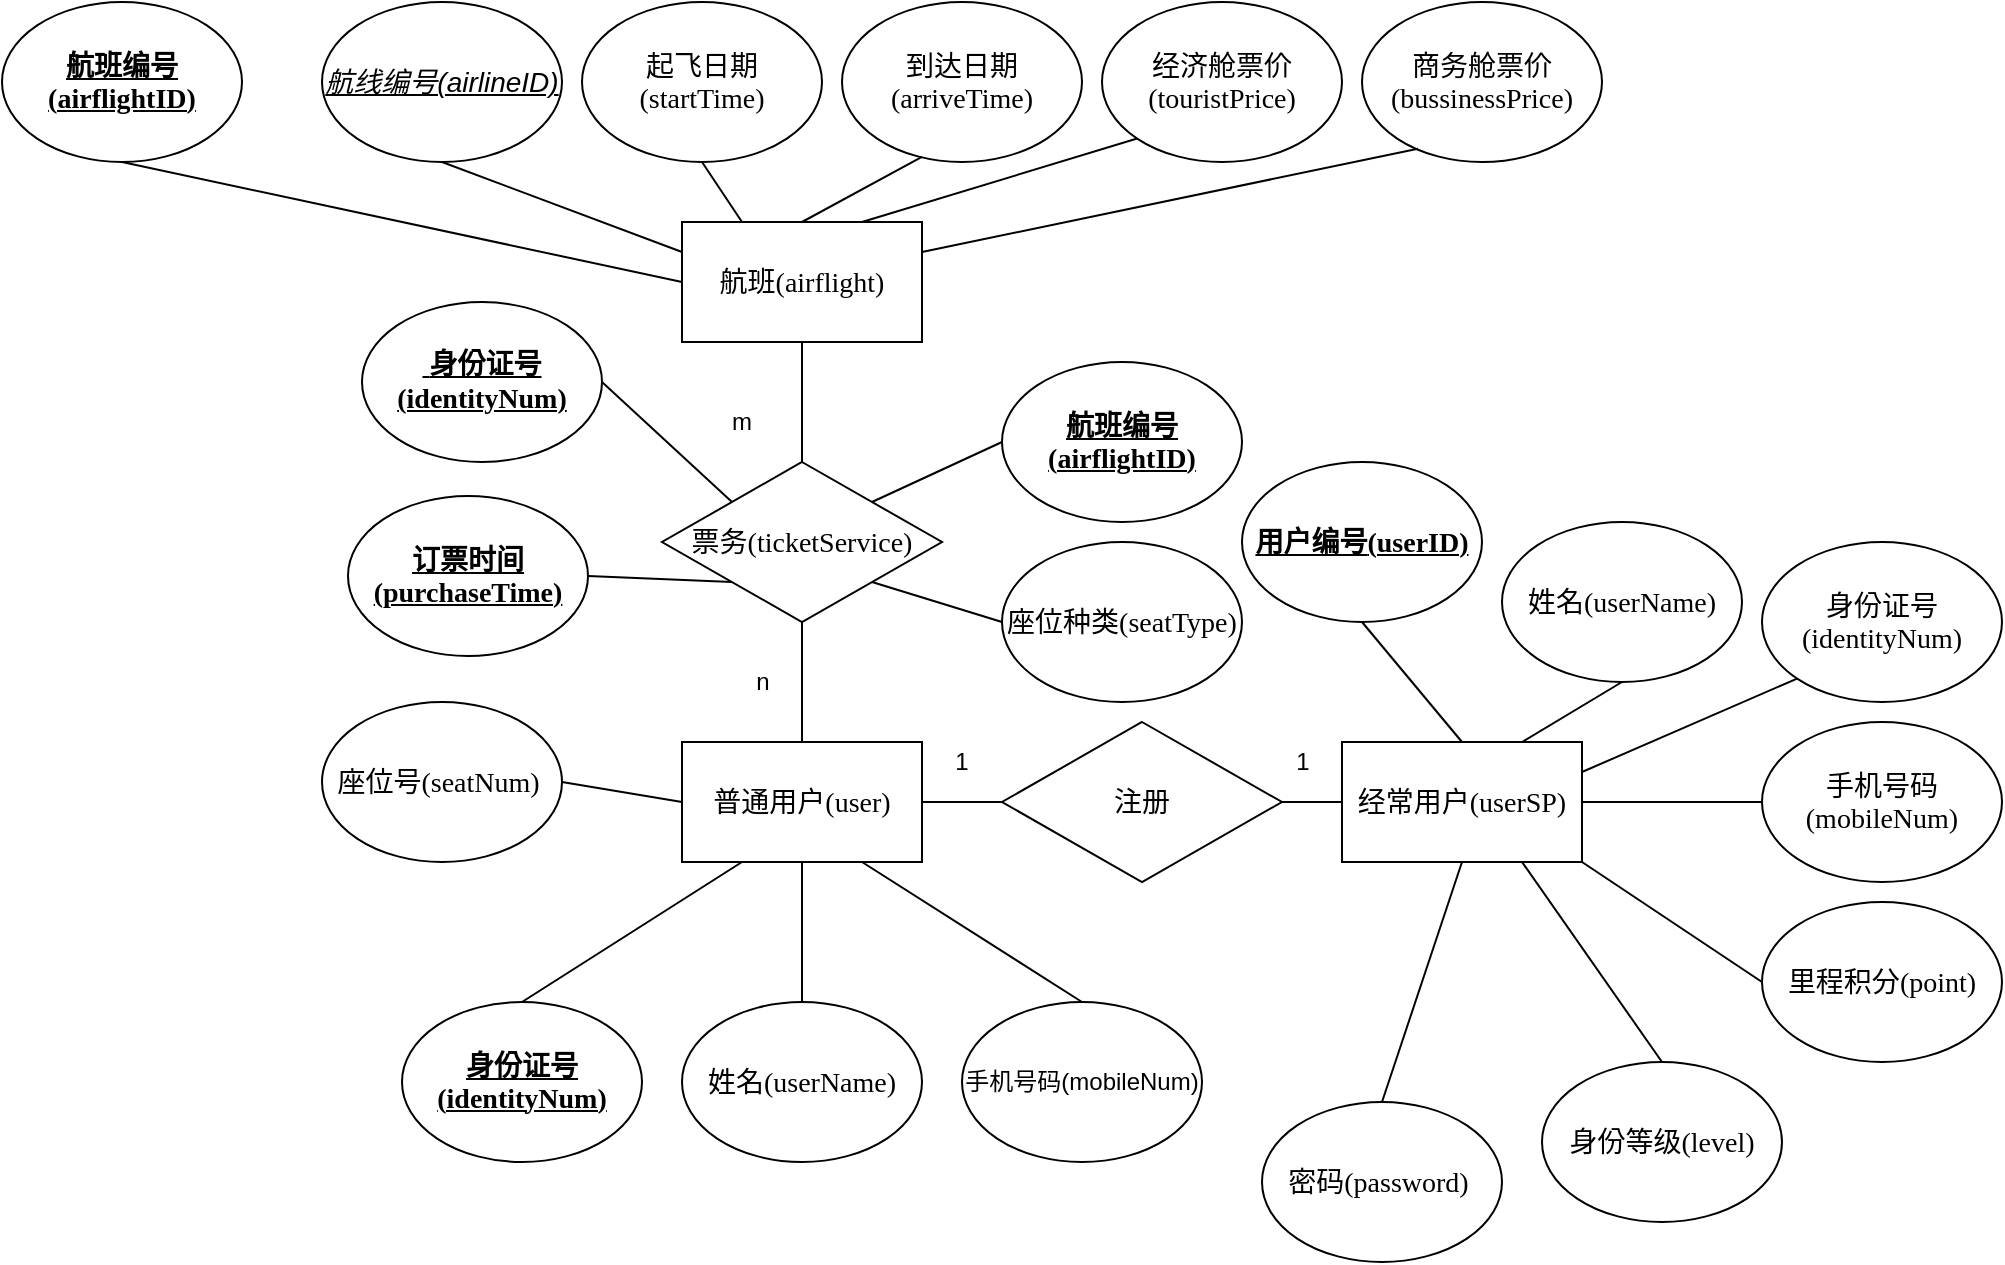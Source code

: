 <mxfile version="14.8.3" type="github" pages="2">
  <diagram id="EIlNaiwJNPQ5EjUz9Yl5" name="Page-1">
    <mxGraphModel dx="1630" dy="579" grid="0" gridSize="10" guides="1" tooltips="1" connect="1" arrows="0" fold="1" page="0" pageScale="1" pageWidth="827" pageHeight="1169" math="0" shadow="0">
      <root>
        <mxCell id="0" />
        <mxCell id="1" parent="0" />
        <mxCell id="Tf4VK9z_t_ga5ASDHCI5-2" value="&lt;span style=&quot;font-size: 10.5pt&quot;&gt;航班&lt;/span&gt;&lt;span lang=&quot;EN-US&quot; style=&quot;font-size: 10.5pt ; font-family: &amp;#34;times new roman&amp;#34; , serif&quot;&gt;(airflight)&lt;/span&gt;" style="rounded=0;whiteSpace=wrap;html=1;" parent="1" vertex="1">
          <mxGeometry x="310" y="190" width="120" height="60" as="geometry" />
        </mxCell>
        <mxCell id="Tf4VK9z_t_ga5ASDHCI5-3" value="&lt;span style=&quot;font-size: 10.5pt&quot;&gt;普通用户&lt;/span&gt;&lt;span lang=&quot;EN-US&quot; style=&quot;font-size: 10.5pt ; font-family: &amp;#34;times new roman&amp;#34; , serif&quot;&gt;(user)&lt;/span&gt;" style="rounded=0;whiteSpace=wrap;html=1;" parent="1" vertex="1">
          <mxGeometry x="310" y="450" width="120" height="60" as="geometry" />
        </mxCell>
        <mxCell id="Tf4VK9z_t_ga5ASDHCI5-6" value="&lt;span style=&quot;font-size: 10.5pt&quot;&gt;经常用户&lt;/span&gt;&lt;span lang=&quot;EN-US&quot; style=&quot;font-size: 10.5pt ; font-family: &amp;#34;times new roman&amp;#34; , serif&quot;&gt;(userSP)&lt;/span&gt;" style="rounded=0;whiteSpace=wrap;html=1;" parent="1" vertex="1">
          <mxGeometry x="640" y="450" width="120" height="60" as="geometry" />
        </mxCell>
        <mxCell id="Tf4VK9z_t_ga5ASDHCI5-7" value="&lt;span style=&quot;font-size: 10.5pt&quot;&gt;票务&lt;/span&gt;&lt;span lang=&quot;EN-US&quot; style=&quot;font-size: 10.5pt ; font-family: &amp;#34;times new roman&amp;#34; , serif&quot;&gt;(ticketService)&lt;/span&gt;" style="rhombus;whiteSpace=wrap;html=1;" parent="1" vertex="1">
          <mxGeometry x="300" y="310" width="140" height="80" as="geometry" />
        </mxCell>
        <mxCell id="Tf4VK9z_t_ga5ASDHCI5-9" value="&lt;span style=&quot;font-size: 14px&quot;&gt;注册&lt;br&gt;&lt;/span&gt;" style="rhombus;whiteSpace=wrap;html=1;" parent="1" vertex="1">
          <mxGeometry x="470" y="440" width="140" height="80" as="geometry" />
        </mxCell>
        <mxCell id="Tf4VK9z_t_ga5ASDHCI5-10" value="" style="endArrow=none;html=1;entryX=0.5;entryY=1;entryDx=0;entryDy=0;exitX=0.5;exitY=0;exitDx=0;exitDy=0;" parent="1" source="Tf4VK9z_t_ga5ASDHCI5-7" target="Tf4VK9z_t_ga5ASDHCI5-2" edge="1">
          <mxGeometry width="50" height="50" relative="1" as="geometry">
            <mxPoint x="500" y="420" as="sourcePoint" />
            <mxPoint x="550" y="370" as="targetPoint" />
          </mxGeometry>
        </mxCell>
        <mxCell id="Tf4VK9z_t_ga5ASDHCI5-11" value="" style="endArrow=none;html=1;entryX=0.5;entryY=1;entryDx=0;entryDy=0;exitX=0.5;exitY=0;exitDx=0;exitDy=0;" parent="1" source="Tf4VK9z_t_ga5ASDHCI5-3" target="Tf4VK9z_t_ga5ASDHCI5-7" edge="1">
          <mxGeometry width="50" height="50" relative="1" as="geometry">
            <mxPoint x="500" y="420" as="sourcePoint" />
            <mxPoint x="550" y="370" as="targetPoint" />
          </mxGeometry>
        </mxCell>
        <mxCell id="Tf4VK9z_t_ga5ASDHCI5-12" value="" style="endArrow=none;html=1;exitX=1;exitY=0.5;exitDx=0;exitDy=0;entryX=0;entryY=0.5;entryDx=0;entryDy=0;" parent="1" source="Tf4VK9z_t_ga5ASDHCI5-3" target="Tf4VK9z_t_ga5ASDHCI5-9" edge="1">
          <mxGeometry width="50" height="50" relative="1" as="geometry">
            <mxPoint x="500" y="420" as="sourcePoint" />
            <mxPoint x="550" y="370" as="targetPoint" />
          </mxGeometry>
        </mxCell>
        <mxCell id="Tf4VK9z_t_ga5ASDHCI5-13" value="" style="endArrow=none;html=1;exitX=1;exitY=0.5;exitDx=0;exitDy=0;entryX=0;entryY=0.5;entryDx=0;entryDy=0;" parent="1" source="Tf4VK9z_t_ga5ASDHCI5-9" target="Tf4VK9z_t_ga5ASDHCI5-6" edge="1">
          <mxGeometry width="50" height="50" relative="1" as="geometry">
            <mxPoint x="500" y="420" as="sourcePoint" />
            <mxPoint x="550" y="370" as="targetPoint" />
          </mxGeometry>
        </mxCell>
        <mxCell id="Tf4VK9z_t_ga5ASDHCI5-14" value="m" style="text;html=1;strokeColor=none;fillColor=none;align=center;verticalAlign=middle;whiteSpace=wrap;rounded=0;" parent="1" vertex="1">
          <mxGeometry x="320" y="280" width="40" height="20" as="geometry" />
        </mxCell>
        <mxCell id="Tf4VK9z_t_ga5ASDHCI5-15" value="n" style="text;html=1;align=center;verticalAlign=middle;resizable=0;points=[];autosize=1;strokeColor=none;" parent="1" vertex="1">
          <mxGeometry x="340" y="410" width="20" height="20" as="geometry" />
        </mxCell>
        <mxCell id="Tf4VK9z_t_ga5ASDHCI5-16" value="1" style="text;html=1;strokeColor=none;fillColor=none;align=center;verticalAlign=middle;whiteSpace=wrap;rounded=0;" parent="1" vertex="1">
          <mxGeometry x="430" y="450" width="40" height="20" as="geometry" />
        </mxCell>
        <mxCell id="Tf4VK9z_t_ga5ASDHCI5-17" value="1" style="text;html=1;align=center;verticalAlign=middle;resizable=0;points=[];autosize=1;strokeColor=none;" parent="1" vertex="1">
          <mxGeometry x="610" y="450" width="20" height="20" as="geometry" />
        </mxCell>
        <mxCell id="Tf4VK9z_t_ga5ASDHCI5-18" value="&lt;b&gt;&lt;u&gt;&lt;span style=&quot;font-size: 10.5pt&quot;&gt;航班编号&lt;/span&gt;&lt;span lang=&quot;EN-US&quot; style=&quot;font-size: 10.5pt ; font-family: &amp;#34;times new roman&amp;#34; , serif&quot;&gt;(airflightID)&lt;/span&gt;&lt;/u&gt;&lt;/b&gt;" style="ellipse;whiteSpace=wrap;html=1;" parent="1" vertex="1">
          <mxGeometry x="-30" y="80" width="120" height="80" as="geometry" />
        </mxCell>
        <mxCell id="Tf4VK9z_t_ga5ASDHCI5-19" value="&lt;i&gt;&lt;u&gt;&lt;span style=&quot;font-size: 10.5pt&quot;&gt;航线编号(airlineID)&lt;/span&gt;&lt;/u&gt;&lt;/i&gt;" style="ellipse;whiteSpace=wrap;html=1;" parent="1" vertex="1">
          <mxGeometry x="130" y="80" width="120" height="80" as="geometry" />
        </mxCell>
        <mxCell id="Tf4VK9z_t_ga5ASDHCI5-20" value="&lt;span style=&quot;font-size: 10.5pt&quot;&gt;起飞日期&lt;/span&gt;&lt;span lang=&quot;EN-US&quot; style=&quot;font-size: 10.5pt ; font-family: &amp;#34;times new roman&amp;#34; , serif&quot;&gt;(startTime)&lt;/span&gt;" style="ellipse;whiteSpace=wrap;html=1;" parent="1" vertex="1">
          <mxGeometry x="260" y="80" width="120" height="80" as="geometry" />
        </mxCell>
        <mxCell id="Tf4VK9z_t_ga5ASDHCI5-21" value="&lt;span style=&quot;font-size: 10.5pt&quot;&gt;到达日期&lt;/span&gt;&lt;span lang=&quot;EN-US&quot; style=&quot;font-size: 10.5pt ; font-family: &amp;#34;times new roman&amp;#34; , serif&quot;&gt;(arriveTime)&lt;/span&gt;" style="ellipse;whiteSpace=wrap;html=1;" parent="1" vertex="1">
          <mxGeometry x="390" y="80" width="120" height="80" as="geometry" />
        </mxCell>
        <mxCell id="Tf4VK9z_t_ga5ASDHCI5-22" value="&lt;span style=&quot;font-size: 10.5pt&quot;&gt;经济舱票价&lt;/span&gt;&lt;span lang=&quot;EN-US&quot; style=&quot;font-size: 10.5pt ; font-family: &amp;#34;times new roman&amp;#34; , serif&quot;&gt;(touristPrice)&lt;/span&gt;" style="ellipse;whiteSpace=wrap;html=1;" parent="1" vertex="1">
          <mxGeometry x="520" y="80" width="120" height="80" as="geometry" />
        </mxCell>
        <mxCell id="Tf4VK9z_t_ga5ASDHCI5-23" value="&lt;span style=&quot;font-size: 10.5pt&quot;&gt;商务舱票价&lt;/span&gt;&lt;span lang=&quot;EN-US&quot; style=&quot;font-size: 10.5pt ; font-family: &amp;#34;times new roman&amp;#34; , serif&quot;&gt;(bussinessPrice)&lt;/span&gt;" style="ellipse;whiteSpace=wrap;html=1;" parent="1" vertex="1">
          <mxGeometry x="650" y="80" width="120" height="80" as="geometry" />
        </mxCell>
        <mxCell id="Tf4VK9z_t_ga5ASDHCI5-25" value="" style="endArrow=none;html=1;exitX=0.5;exitY=1;exitDx=0;exitDy=0;entryX=0;entryY=0.5;entryDx=0;entryDy=0;" parent="1" source="Tf4VK9z_t_ga5ASDHCI5-18" target="Tf4VK9z_t_ga5ASDHCI5-2" edge="1">
          <mxGeometry width="50" height="50" relative="1" as="geometry">
            <mxPoint x="320" y="140" as="sourcePoint" />
            <mxPoint x="370" y="90" as="targetPoint" />
          </mxGeometry>
        </mxCell>
        <mxCell id="Tf4VK9z_t_ga5ASDHCI5-26" value="" style="endArrow=none;html=1;exitX=0.5;exitY=1;exitDx=0;exitDy=0;entryX=0;entryY=0.25;entryDx=0;entryDy=0;" parent="1" source="Tf4VK9z_t_ga5ASDHCI5-19" target="Tf4VK9z_t_ga5ASDHCI5-2" edge="1">
          <mxGeometry width="50" height="50" relative="1" as="geometry">
            <mxPoint x="320" y="140" as="sourcePoint" />
            <mxPoint x="370" y="90" as="targetPoint" />
          </mxGeometry>
        </mxCell>
        <mxCell id="Tf4VK9z_t_ga5ASDHCI5-27" value="" style="endArrow=none;html=1;exitX=0.5;exitY=1;exitDx=0;exitDy=0;entryX=0.25;entryY=0;entryDx=0;entryDy=0;" parent="1" source="Tf4VK9z_t_ga5ASDHCI5-20" target="Tf4VK9z_t_ga5ASDHCI5-2" edge="1">
          <mxGeometry width="50" height="50" relative="1" as="geometry">
            <mxPoint x="320" y="140" as="sourcePoint" />
            <mxPoint x="370" y="90" as="targetPoint" />
          </mxGeometry>
        </mxCell>
        <mxCell id="Tf4VK9z_t_ga5ASDHCI5-28" value="" style="endArrow=none;html=1;exitX=0.5;exitY=0;exitDx=0;exitDy=0;entryX=0.333;entryY=0.968;entryDx=0;entryDy=0;entryPerimeter=0;" parent="1" source="Tf4VK9z_t_ga5ASDHCI5-2" target="Tf4VK9z_t_ga5ASDHCI5-21" edge="1">
          <mxGeometry width="50" height="50" relative="1" as="geometry">
            <mxPoint x="320" y="140" as="sourcePoint" />
            <mxPoint x="370" y="90" as="targetPoint" />
          </mxGeometry>
        </mxCell>
        <mxCell id="Tf4VK9z_t_ga5ASDHCI5-29" value="" style="endArrow=none;html=1;exitX=0.75;exitY=0;exitDx=0;exitDy=0;entryX=0;entryY=1;entryDx=0;entryDy=0;" parent="1" source="Tf4VK9z_t_ga5ASDHCI5-2" target="Tf4VK9z_t_ga5ASDHCI5-22" edge="1">
          <mxGeometry width="50" height="50" relative="1" as="geometry">
            <mxPoint x="320" y="140" as="sourcePoint" />
            <mxPoint x="558" y="161" as="targetPoint" />
          </mxGeometry>
        </mxCell>
        <mxCell id="Tf4VK9z_t_ga5ASDHCI5-30" value="" style="endArrow=none;html=1;exitX=1;exitY=0.25;exitDx=0;exitDy=0;entryX=0.233;entryY=0.917;entryDx=0;entryDy=0;entryPerimeter=0;" parent="1" source="Tf4VK9z_t_ga5ASDHCI5-2" target="Tf4VK9z_t_ga5ASDHCI5-23" edge="1">
          <mxGeometry width="50" height="50" relative="1" as="geometry">
            <mxPoint x="630" y="150" as="sourcePoint" />
            <mxPoint x="680" y="100" as="targetPoint" />
          </mxGeometry>
        </mxCell>
        <mxCell id="Tf4VK9z_t_ga5ASDHCI5-31" value="&lt;b&gt;&lt;u&gt;&lt;span style=&quot;font-size: 10.5pt ; font-family: &amp;#34;times new roman&amp;#34; , serif&quot;&gt;&amp;nbsp;&lt;/span&gt;&lt;span style=&quot;font-size: 10.5pt&quot;&gt;身份证号&lt;/span&gt;&lt;span lang=&quot;EN-US&quot; style=&quot;font-size: 10.5pt ; font-family: &amp;#34;times new roman&amp;#34; , serif&quot;&gt;(identityNum)&lt;/span&gt;&lt;/u&gt;&lt;/b&gt;" style="ellipse;whiteSpace=wrap;html=1;" parent="1" vertex="1">
          <mxGeometry x="150" y="230" width="120" height="80" as="geometry" />
        </mxCell>
        <mxCell id="Tf4VK9z_t_ga5ASDHCI5-33" value="&lt;b&gt;&lt;u&gt;&lt;span style=&quot;font-size: 10.5pt&quot;&gt;订票时间&lt;/span&gt;&lt;span lang=&quot;EN-US&quot; style=&quot;font-size: 10.5pt ; font-family: &amp;#34;times new roman&amp;#34; , serif&quot;&gt;(purchaseTime)&lt;/span&gt;&lt;/u&gt;&lt;/b&gt;" style="ellipse;whiteSpace=wrap;html=1;" parent="1" vertex="1">
          <mxGeometry x="143" y="327" width="120" height="80" as="geometry" />
        </mxCell>
        <mxCell id="Tf4VK9z_t_ga5ASDHCI5-34" value="&lt;b&gt;&lt;u&gt;&lt;span style=&quot;font-size: 10.5pt&quot;&gt;航班编号&lt;/span&gt;&lt;span lang=&quot;EN-US&quot; style=&quot;font-size: 10.5pt ; font-family: &amp;#34;times new roman&amp;#34; , serif&quot;&gt;(airflightID)&lt;/span&gt;&lt;/u&gt;&lt;/b&gt;" style="ellipse;whiteSpace=wrap;html=1;" parent="1" vertex="1">
          <mxGeometry x="470" y="260" width="120" height="80" as="geometry" />
        </mxCell>
        <mxCell id="Tf4VK9z_t_ga5ASDHCI5-35" value="&lt;span style=&quot;font-size: 10.5pt&quot;&gt;座位种类&lt;/span&gt;&lt;span lang=&quot;EN-US&quot; style=&quot;font-size: 10.5pt ; font-family: &amp;#34;times new roman&amp;#34; , serif&quot;&gt;(seatType)&lt;/span&gt;" style="ellipse;whiteSpace=wrap;html=1;" parent="1" vertex="1">
          <mxGeometry x="470" y="350" width="120" height="80" as="geometry" />
        </mxCell>
        <mxCell id="Tf4VK9z_t_ga5ASDHCI5-36" value="" style="endArrow=none;html=1;exitX=1;exitY=0.5;exitDx=0;exitDy=0;entryX=0;entryY=0;entryDx=0;entryDy=0;" parent="1" source="Tf4VK9z_t_ga5ASDHCI5-31" target="Tf4VK9z_t_ga5ASDHCI5-7" edge="1">
          <mxGeometry width="50" height="50" relative="1" as="geometry">
            <mxPoint x="320" y="350" as="sourcePoint" />
            <mxPoint x="370" y="300" as="targetPoint" />
          </mxGeometry>
        </mxCell>
        <mxCell id="Tf4VK9z_t_ga5ASDHCI5-38" value="" style="endArrow=none;html=1;exitX=1;exitY=0.5;exitDx=0;exitDy=0;entryX=0;entryY=1;entryDx=0;entryDy=0;" parent="1" source="Tf4VK9z_t_ga5ASDHCI5-33" target="Tf4VK9z_t_ga5ASDHCI5-7" edge="1">
          <mxGeometry width="50" height="50" relative="1" as="geometry">
            <mxPoint x="320" y="350" as="sourcePoint" />
            <mxPoint x="370" y="300" as="targetPoint" />
          </mxGeometry>
        </mxCell>
        <mxCell id="Tf4VK9z_t_ga5ASDHCI5-39" value="" style="endArrow=none;html=1;entryX=0;entryY=0.5;entryDx=0;entryDy=0;exitX=1;exitY=0;exitDx=0;exitDy=0;" parent="1" source="Tf4VK9z_t_ga5ASDHCI5-7" target="Tf4VK9z_t_ga5ASDHCI5-34" edge="1">
          <mxGeometry width="50" height="50" relative="1" as="geometry">
            <mxPoint x="320" y="350" as="sourcePoint" />
            <mxPoint x="370" y="300" as="targetPoint" />
          </mxGeometry>
        </mxCell>
        <mxCell id="Tf4VK9z_t_ga5ASDHCI5-40" value="" style="endArrow=none;html=1;entryX=0;entryY=0.5;entryDx=0;entryDy=0;exitX=1;exitY=1;exitDx=0;exitDy=0;" parent="1" source="Tf4VK9z_t_ga5ASDHCI5-7" target="Tf4VK9z_t_ga5ASDHCI5-35" edge="1">
          <mxGeometry width="50" height="50" relative="1" as="geometry">
            <mxPoint x="320" y="350" as="sourcePoint" />
            <mxPoint x="370" y="300" as="targetPoint" />
          </mxGeometry>
        </mxCell>
        <mxCell id="Tf4VK9z_t_ga5ASDHCI5-42" value="&lt;b&gt;&lt;u&gt;&lt;span style=&quot;font-size: 10.5pt&quot;&gt;身份证号&lt;/span&gt;&lt;span lang=&quot;EN-US&quot; style=&quot;font-size: 10.5pt ; font-family: &amp;#34;times new roman&amp;#34; , serif&quot;&gt;(identityNum)&lt;/span&gt;&lt;/u&gt;&lt;/b&gt;" style="ellipse;whiteSpace=wrap;html=1;" parent="1" vertex="1">
          <mxGeometry x="170" y="580" width="120" height="80" as="geometry" />
        </mxCell>
        <mxCell id="Tf4VK9z_t_ga5ASDHCI5-43" value="&lt;span style=&quot;font-size: 10.5pt&quot;&gt;姓名&lt;/span&gt;&lt;span lang=&quot;EN-US&quot; style=&quot;font-size: 10.5pt ; font-family: &amp;#34;times new roman&amp;#34; , serif&quot;&gt;(userName)&lt;/span&gt;" style="ellipse;whiteSpace=wrap;html=1;" parent="1" vertex="1">
          <mxGeometry x="310" y="580" width="120" height="80" as="geometry" />
        </mxCell>
        <mxCell id="Tf4VK9z_t_ga5ASDHCI5-44" value="&lt;p class=&quot;MsoNormal&quot;&gt;&lt;span&gt;手机号码&lt;/span&gt;&lt;span lang=&quot;EN-US&quot;&gt;(mobileNum)&lt;/span&gt;&lt;/p&gt;" style="ellipse;whiteSpace=wrap;html=1;" parent="1" vertex="1">
          <mxGeometry x="450" y="580" width="120" height="80" as="geometry" />
        </mxCell>
        <mxCell id="Tf4VK9z_t_ga5ASDHCI5-45" value="" style="endArrow=none;html=1;exitX=0.5;exitY=0;exitDx=0;exitDy=0;entryX=0.25;entryY=1;entryDx=0;entryDy=0;" parent="1" source="Tf4VK9z_t_ga5ASDHCI5-42" target="Tf4VK9z_t_ga5ASDHCI5-3" edge="1">
          <mxGeometry width="50" height="50" relative="1" as="geometry">
            <mxPoint x="320" y="520" as="sourcePoint" />
            <mxPoint x="370" y="470" as="targetPoint" />
          </mxGeometry>
        </mxCell>
        <mxCell id="Tf4VK9z_t_ga5ASDHCI5-46" value="" style="endArrow=none;html=1;exitX=0.5;exitY=0;exitDx=0;exitDy=0;" parent="1" source="Tf4VK9z_t_ga5ASDHCI5-43" edge="1">
          <mxGeometry width="50" height="50" relative="1" as="geometry">
            <mxPoint x="320" y="520" as="sourcePoint" />
            <mxPoint x="370" y="510" as="targetPoint" />
          </mxGeometry>
        </mxCell>
        <mxCell id="Tf4VK9z_t_ga5ASDHCI5-47" value="" style="endArrow=none;html=1;exitX=0.5;exitY=0;exitDx=0;exitDy=0;entryX=0.75;entryY=1;entryDx=0;entryDy=0;" parent="1" source="Tf4VK9z_t_ga5ASDHCI5-44" target="Tf4VK9z_t_ga5ASDHCI5-3" edge="1">
          <mxGeometry width="50" height="50" relative="1" as="geometry">
            <mxPoint x="320" y="520" as="sourcePoint" />
            <mxPoint x="370" y="470" as="targetPoint" />
          </mxGeometry>
        </mxCell>
        <mxCell id="Tf4VK9z_t_ga5ASDHCI5-48" value="&lt;span style=&quot;font-size: 10.5pt&quot;&gt;身份等级&lt;/span&gt;&lt;span lang=&quot;EN-US&quot; style=&quot;font-size: 10.5pt ; font-family: &amp;#34;times new roman&amp;#34; , serif&quot;&gt;(level)&lt;/span&gt;" style="ellipse;whiteSpace=wrap;html=1;" parent="1" vertex="1">
          <mxGeometry x="740" y="610" width="120" height="80" as="geometry" />
        </mxCell>
        <mxCell id="Tf4VK9z_t_ga5ASDHCI5-49" value="&lt;span style=&quot;font-size: 10.5pt&quot;&gt;密码&lt;/span&gt;&lt;span lang=&quot;EN-US&quot; style=&quot;font-size: 10.5pt ; font-family: &amp;#34;times new roman&amp;#34; , serif&quot;&gt;(password)&amp;nbsp;&lt;/span&gt;" style="ellipse;whiteSpace=wrap;html=1;" parent="1" vertex="1">
          <mxGeometry x="600" y="630" width="120" height="80" as="geometry" />
        </mxCell>
        <mxCell id="Tf4VK9z_t_ga5ASDHCI5-50" value="&lt;span style=&quot;font-size: 10.5pt&quot;&gt;里程积分&lt;/span&gt;&lt;span lang=&quot;EN-US&quot; style=&quot;font-size: 10.5pt ; font-family: &amp;#34;times new roman&amp;#34; , serif&quot;&gt;(point)&lt;/span&gt;" style="ellipse;whiteSpace=wrap;html=1;" parent="1" vertex="1">
          <mxGeometry x="850" y="530" width="120" height="80" as="geometry" />
        </mxCell>
        <mxCell id="Tf4VK9z_t_ga5ASDHCI5-51" value="&lt;span style=&quot;font-size: 10.5pt&quot;&gt;身份证号&lt;/span&gt;&lt;span lang=&quot;EN-US&quot; style=&quot;font-size: 10.5pt ; font-family: &amp;#34;times new roman&amp;#34; , serif&quot;&gt;(identityNum)&lt;/span&gt;" style="ellipse;whiteSpace=wrap;html=1;" parent="1" vertex="1">
          <mxGeometry x="850" y="350" width="120" height="80" as="geometry" />
        </mxCell>
        <mxCell id="Tf4VK9z_t_ga5ASDHCI5-52" value="&lt;span style=&quot;font-size: 10.5pt&quot;&gt;姓名&lt;/span&gt;&lt;span lang=&quot;EN-US&quot; style=&quot;font-size: 10.5pt ; font-family: &amp;#34;times new roman&amp;#34; , serif&quot;&gt;(userName)&lt;/span&gt;" style="ellipse;whiteSpace=wrap;html=1;" parent="1" vertex="1">
          <mxGeometry x="720" y="340" width="120" height="80" as="geometry" />
        </mxCell>
        <mxCell id="Tf4VK9z_t_ga5ASDHCI5-53" value="&lt;b&gt;&lt;u&gt;&lt;span style=&quot;font-size: 10.5pt&quot;&gt;用户编号&lt;/span&gt;&lt;span lang=&quot;EN-US&quot; style=&quot;font-size: 10.5pt ; font-family: &amp;#34;times new roman&amp;#34; , serif&quot;&gt;(userID)&lt;/span&gt;&lt;/u&gt;&lt;/b&gt;" style="ellipse;whiteSpace=wrap;html=1;" parent="1" vertex="1">
          <mxGeometry x="590" y="310" width="120" height="80" as="geometry" />
        </mxCell>
        <mxCell id="Tf4VK9z_t_ga5ASDHCI5-55" value="&lt;span style=&quot;font-size: 10.5pt&quot;&gt;手机号码&lt;/span&gt;&lt;span lang=&quot;EN-US&quot; style=&quot;font-size: 10.5pt ; font-family: &amp;#34;times new roman&amp;#34; , serif&quot;&gt;(mobileNum)&lt;/span&gt;" style="ellipse;whiteSpace=wrap;html=1;" parent="1" vertex="1">
          <mxGeometry x="850" y="440" width="120" height="80" as="geometry" />
        </mxCell>
        <mxCell id="Tf4VK9z_t_ga5ASDHCI5-56" value="" style="endArrow=none;html=1;entryX=0.5;entryY=1;entryDx=0;entryDy=0;exitX=0.5;exitY=0;exitDx=0;exitDy=0;" parent="1" source="Tf4VK9z_t_ga5ASDHCI5-6" target="Tf4VK9z_t_ga5ASDHCI5-53" edge="1">
          <mxGeometry width="50" height="50" relative="1" as="geometry">
            <mxPoint x="690" y="510" as="sourcePoint" />
            <mxPoint x="740" y="460" as="targetPoint" />
          </mxGeometry>
        </mxCell>
        <mxCell id="Tf4VK9z_t_ga5ASDHCI5-57" value="" style="endArrow=none;html=1;entryX=0.5;entryY=1;entryDx=0;entryDy=0;exitX=0.75;exitY=0;exitDx=0;exitDy=0;" parent="1" source="Tf4VK9z_t_ga5ASDHCI5-6" target="Tf4VK9z_t_ga5ASDHCI5-52" edge="1">
          <mxGeometry width="50" height="50" relative="1" as="geometry">
            <mxPoint x="690" y="510" as="sourcePoint" />
            <mxPoint x="740" y="460" as="targetPoint" />
          </mxGeometry>
        </mxCell>
        <mxCell id="Tf4VK9z_t_ga5ASDHCI5-58" value="" style="endArrow=none;html=1;entryX=0;entryY=1;entryDx=0;entryDy=0;exitX=1;exitY=0.25;exitDx=0;exitDy=0;" parent="1" source="Tf4VK9z_t_ga5ASDHCI5-6" target="Tf4VK9z_t_ga5ASDHCI5-51" edge="1">
          <mxGeometry width="50" height="50" relative="1" as="geometry">
            <mxPoint x="690" y="510" as="sourcePoint" />
            <mxPoint x="740" y="460" as="targetPoint" />
          </mxGeometry>
        </mxCell>
        <mxCell id="Tf4VK9z_t_ga5ASDHCI5-59" value="" style="endArrow=none;html=1;entryX=0;entryY=0.5;entryDx=0;entryDy=0;exitX=1;exitY=0.5;exitDx=0;exitDy=0;" parent="1" source="Tf4VK9z_t_ga5ASDHCI5-6" target="Tf4VK9z_t_ga5ASDHCI5-55" edge="1">
          <mxGeometry width="50" height="50" relative="1" as="geometry">
            <mxPoint x="690" y="510" as="sourcePoint" />
            <mxPoint x="740" y="460" as="targetPoint" />
          </mxGeometry>
        </mxCell>
        <mxCell id="Tf4VK9z_t_ga5ASDHCI5-60" value="" style="endArrow=none;html=1;entryX=0;entryY=0.5;entryDx=0;entryDy=0;exitX=1;exitY=1;exitDx=0;exitDy=0;" parent="1" source="Tf4VK9z_t_ga5ASDHCI5-6" target="Tf4VK9z_t_ga5ASDHCI5-50" edge="1">
          <mxGeometry width="50" height="50" relative="1" as="geometry">
            <mxPoint x="690" y="510" as="sourcePoint" />
            <mxPoint x="740" y="460" as="targetPoint" />
          </mxGeometry>
        </mxCell>
        <mxCell id="Tf4VK9z_t_ga5ASDHCI5-61" value="" style="endArrow=none;html=1;exitX=0.5;exitY=0;exitDx=0;exitDy=0;entryX=0.75;entryY=1;entryDx=0;entryDy=0;" parent="1" source="Tf4VK9z_t_ga5ASDHCI5-48" target="Tf4VK9z_t_ga5ASDHCI5-6" edge="1">
          <mxGeometry width="50" height="50" relative="1" as="geometry">
            <mxPoint x="690" y="510" as="sourcePoint" />
            <mxPoint x="740" y="460" as="targetPoint" />
          </mxGeometry>
        </mxCell>
        <mxCell id="Tf4VK9z_t_ga5ASDHCI5-62" value="" style="endArrow=none;html=1;exitX=0.5;exitY=0;exitDx=0;exitDy=0;entryX=0.5;entryY=1;entryDx=0;entryDy=0;" parent="1" source="Tf4VK9z_t_ga5ASDHCI5-49" target="Tf4VK9z_t_ga5ASDHCI5-6" edge="1">
          <mxGeometry width="50" height="50" relative="1" as="geometry">
            <mxPoint x="690" y="510" as="sourcePoint" />
            <mxPoint x="740" y="460" as="targetPoint" />
          </mxGeometry>
        </mxCell>
        <mxCell id="mehxy40NElxqehVEUZT7-2" value="&lt;span style=&quot;font-size: 10.5pt&quot;&gt;座位号&lt;/span&gt;&lt;span lang=&quot;EN-US&quot; style=&quot;font-size: 10.5pt ; font-family: &amp;#34;times new roman&amp;#34; , serif&quot;&gt;(seatNum)&amp;nbsp;&lt;/span&gt;" style="ellipse;whiteSpace=wrap;html=1;" parent="1" vertex="1">
          <mxGeometry x="130" y="430" width="120" height="80" as="geometry" />
        </mxCell>
        <mxCell id="mehxy40NElxqehVEUZT7-3" value="" style="endArrow=none;html=1;strokeColor=#000000;exitX=1;exitY=0.5;exitDx=0;exitDy=0;entryX=0;entryY=0.5;entryDx=0;entryDy=0;" parent="1" source="mehxy40NElxqehVEUZT7-2" target="Tf4VK9z_t_ga5ASDHCI5-3" edge="1">
          <mxGeometry width="50" height="50" relative="1" as="geometry">
            <mxPoint x="532" y="412" as="sourcePoint" />
            <mxPoint x="582" y="362" as="targetPoint" />
          </mxGeometry>
        </mxCell>
      </root>
    </mxGraphModel>
  </diagram>
  <diagram id="0l-eZkksril63A6u4EjE" name="Page-2">
    <mxGraphModel dx="2430" dy="579" grid="0" gridSize="10" guides="1" tooltips="1" connect="1" arrows="1" fold="1" page="0" pageScale="1" pageWidth="827" pageHeight="1169" math="0" shadow="0">
      <root>
        <mxCell id="dS4htceymkDk5cogAT_R-0" />
        <mxCell id="dS4htceymkDk5cogAT_R-1" parent="dS4htceymkDk5cogAT_R-0" />
        <mxCell id="dS4htceymkDk5cogAT_R-4" value="&lt;span style=&quot;font-size: 10.5pt&quot;&gt;经常用户&lt;/span&gt;&lt;span lang=&quot;EN-US&quot; style=&quot;font-size: 10.5pt ; font-family: &amp;#34;times new roman&amp;#34; , serif&quot;&gt;(userSP)&lt;/span&gt;" style="rounded=0;whiteSpace=wrap;html=1;" parent="dS4htceymkDk5cogAT_R-1" vertex="1">
          <mxGeometry x="-853" y="1010" width="120" height="60" as="geometry" />
        </mxCell>
        <mxCell id="dS4htceymkDk5cogAT_R-5" value="&lt;span style=&quot;font-size: 10.5pt&quot;&gt;票务&lt;/span&gt;&lt;span lang=&quot;EN-US&quot; style=&quot;font-size: 10.5pt ; font-family: &amp;#34;times new roman&amp;#34; , serif&quot;&gt;(ticketService)&lt;/span&gt;" style="rhombus;whiteSpace=wrap;html=1;" parent="dS4htceymkDk5cogAT_R-1" vertex="1">
          <mxGeometry x="-870" y="880" width="140" height="80" as="geometry" />
        </mxCell>
        <mxCell id="dS4htceymkDk5cogAT_R-7" value="" style="endArrow=none;html=1;entryX=0.5;entryY=1;entryDx=0;entryDy=0;" parent="dS4htceymkDk5cogAT_R-1" target="dS4htceymkDk5cogAT_R-58" edge="1">
          <mxGeometry width="50" height="50" relative="1" as="geometry">
            <mxPoint x="-800" y="880" as="sourcePoint" />
            <mxPoint x="-810" y="800" as="targetPoint" />
          </mxGeometry>
        </mxCell>
        <mxCell id="dS4htceymkDk5cogAT_R-8" value="" style="endArrow=none;html=1;entryX=0.5;entryY=1;entryDx=0;entryDy=0;exitX=0.5;exitY=0;exitDx=0;exitDy=0;" parent="dS4htceymkDk5cogAT_R-1" target="dS4htceymkDk5cogAT_R-5" edge="1">
          <mxGeometry width="50" height="50" relative="1" as="geometry">
            <mxPoint x="-810" y="1010" as="sourcePoint" />
            <mxPoint x="-630" y="930" as="targetPoint" />
          </mxGeometry>
        </mxCell>
        <mxCell id="dS4htceymkDk5cogAT_R-11" value="m" style="text;html=1;fillColor=none;align=center;verticalAlign=middle;whiteSpace=wrap;rounded=0;" parent="dS4htceymkDk5cogAT_R-1" vertex="1">
          <mxGeometry x="-860" y="840" width="40" height="20" as="geometry" />
        </mxCell>
        <mxCell id="dS4htceymkDk5cogAT_R-12" value="n" style="text;html=1;align=center;verticalAlign=middle;resizable=0;points=[];autosize=1;" parent="dS4htceymkDk5cogAT_R-1" vertex="1">
          <mxGeometry x="-840" y="970" width="20" height="20" as="geometry" />
        </mxCell>
        <mxCell id="dS4htceymkDk5cogAT_R-27" value="&lt;span style=&quot;font-size: 10.5pt&quot;&gt;身份证号&lt;/span&gt;&lt;span lang=&quot;EN-US&quot; style=&quot;font-size: 10.5pt ; font-family: &amp;#34;times new roman&amp;#34; , serif&quot;&gt;(identityNum)&lt;/span&gt;" style="ellipse;whiteSpace=wrap;html=1;" parent="dS4htceymkDk5cogAT_R-1" vertex="1">
          <mxGeometry x="-1030" y="790" width="120" height="80" as="geometry" />
        </mxCell>
        <mxCell id="dS4htceymkDk5cogAT_R-28" value="&lt;i&gt;&lt;u&gt;&lt;span style=&quot;font-size: 10.5pt&quot;&gt;航班编号&lt;/span&gt;&lt;span lang=&quot;EN-US&quot; style=&quot;font-size: 10.5pt ; font-family: &amp;#34;times new roman&amp;#34; , serif&quot;&gt;(airflightID)&lt;/span&gt;&lt;/u&gt;&lt;/i&gt;" style="ellipse;whiteSpace=wrap;html=1;" parent="dS4htceymkDk5cogAT_R-1" vertex="1">
          <mxGeometry x="-1027" y="888" width="120" height="80" as="geometry" />
        </mxCell>
        <mxCell id="dS4htceymkDk5cogAT_R-29" value="&lt;span style=&quot;font-size: 10.5pt&quot;&gt;订票时间&lt;/span&gt;&lt;span lang=&quot;EN-US&quot; style=&quot;font-size: 10.5pt ; font-family: &amp;#34;times new roman&amp;#34; , serif&quot;&gt;(purchaseTime)&lt;/span&gt;" style="ellipse;whiteSpace=wrap;html=1;" parent="dS4htceymkDk5cogAT_R-1" vertex="1">
          <mxGeometry x="-710" y="820" width="120" height="80" as="geometry" />
        </mxCell>
        <mxCell id="dS4htceymkDk5cogAT_R-30" value="&lt;span style=&quot;font-size: 10.5pt&quot;&gt;座位种类&lt;/span&gt;&lt;span lang=&quot;EN-US&quot; style=&quot;font-size: 10.5pt ; font-family: &amp;#34;times new roman&amp;#34; , serif&quot;&gt;(seatType)&lt;/span&gt;" style="ellipse;whiteSpace=wrap;html=1;" parent="dS4htceymkDk5cogAT_R-1" vertex="1">
          <mxGeometry x="-710" y="910" width="120" height="80" as="geometry" />
        </mxCell>
        <mxCell id="dS4htceymkDk5cogAT_R-31" value="" style="endArrow=none;html=1;entryX=0;entryY=0;entryDx=0;entryDy=0;" parent="dS4htceymkDk5cogAT_R-1" target="dS4htceymkDk5cogAT_R-5" edge="1">
          <mxGeometry width="50" height="50" relative="1" as="geometry">
            <mxPoint x="-910" y="820" as="sourcePoint" />
            <mxPoint x="-810" y="860" as="targetPoint" />
          </mxGeometry>
        </mxCell>
        <mxCell id="dS4htceymkDk5cogAT_R-32" value="" style="endArrow=none;html=1;exitX=1;exitY=0.5;exitDx=0;exitDy=0;entryX=0;entryY=1;entryDx=0;entryDy=0;" parent="dS4htceymkDk5cogAT_R-1" source="dS4htceymkDk5cogAT_R-28" target="dS4htceymkDk5cogAT_R-5" edge="1">
          <mxGeometry width="50" height="50" relative="1" as="geometry">
            <mxPoint x="-860" y="910" as="sourcePoint" />
            <mxPoint x="-810" y="860" as="targetPoint" />
          </mxGeometry>
        </mxCell>
        <mxCell id="dS4htceymkDk5cogAT_R-33" value="" style="endArrow=none;html=1;entryX=0;entryY=0.5;entryDx=0;entryDy=0;exitX=1;exitY=0;exitDx=0;exitDy=0;" parent="dS4htceymkDk5cogAT_R-1" source="dS4htceymkDk5cogAT_R-5" target="dS4htceymkDk5cogAT_R-29" edge="1">
          <mxGeometry width="50" height="50" relative="1" as="geometry">
            <mxPoint x="-860" y="910" as="sourcePoint" />
            <mxPoint x="-810" y="860" as="targetPoint" />
          </mxGeometry>
        </mxCell>
        <mxCell id="dS4htceymkDk5cogAT_R-34" value="" style="endArrow=none;html=1;entryX=0;entryY=0.5;entryDx=0;entryDy=0;exitX=1;exitY=1;exitDx=0;exitDy=0;" parent="dS4htceymkDk5cogAT_R-1" source="dS4htceymkDk5cogAT_R-5" target="dS4htceymkDk5cogAT_R-30" edge="1">
          <mxGeometry width="50" height="50" relative="1" as="geometry">
            <mxPoint x="-860" y="910" as="sourcePoint" />
            <mxPoint x="-810" y="860" as="targetPoint" />
          </mxGeometry>
        </mxCell>
        <mxCell id="dS4htceymkDk5cogAT_R-41" value="&lt;span style=&quot;font-size: 10.5pt&quot;&gt;身份等级&lt;/span&gt;&lt;span lang=&quot;EN-US&quot; style=&quot;font-size: 10.5pt ; font-family: &amp;#34;times new roman&amp;#34; , serif&quot;&gt;(level)&lt;/span&gt;" style="ellipse;whiteSpace=wrap;html=1;" parent="dS4htceymkDk5cogAT_R-1" vertex="1">
          <mxGeometry x="-886" y="1138" width="120" height="80" as="geometry" />
        </mxCell>
        <mxCell id="dS4htceymkDk5cogAT_R-42" value="&lt;span style=&quot;font-size: 10.5pt&quot;&gt;密码&lt;/span&gt;&lt;span lang=&quot;EN-US&quot; style=&quot;font-size: 10.5pt ; font-family: &amp;#34;times new roman&amp;#34; , serif&quot;&gt;(password)&amp;nbsp;&lt;/span&gt;" style="ellipse;whiteSpace=wrap;html=1;" parent="dS4htceymkDk5cogAT_R-1" vertex="1">
          <mxGeometry x="-1011" y="1138" width="120" height="80" as="geometry" />
        </mxCell>
        <mxCell id="dS4htceymkDk5cogAT_R-43" value="&lt;span style=&quot;font-size: 10.5pt&quot;&gt;里程积分&lt;/span&gt;&lt;span lang=&quot;EN-US&quot; style=&quot;font-size: 10.5pt ; font-family: &amp;#34;times new roman&amp;#34; , serif&quot;&gt;(point)&lt;/span&gt;" style="ellipse;whiteSpace=wrap;html=1;" parent="dS4htceymkDk5cogAT_R-1" vertex="1">
          <mxGeometry x="-759" y="1138" width="120" height="80" as="geometry" />
        </mxCell>
        <mxCell id="dS4htceymkDk5cogAT_R-44" value="&lt;span style=&quot;font-size: 10.5pt&quot;&gt;身份证号&lt;/span&gt;&lt;span lang=&quot;EN-US&quot; style=&quot;font-size: 10.5pt ; font-family: &amp;#34;times new roman&amp;#34; , serif&quot;&gt;(identityNum)&lt;/span&gt;" style="ellipse;whiteSpace=wrap;html=1;" parent="dS4htceymkDk5cogAT_R-1" vertex="1">
          <mxGeometry x="-520" y="1064" width="120" height="80" as="geometry" />
        </mxCell>
        <mxCell id="dS4htceymkDk5cogAT_R-45" value="&lt;span style=&quot;font-size: 10.5pt&quot;&gt;姓名&lt;/span&gt;&lt;span lang=&quot;EN-US&quot; style=&quot;font-size: 10.5pt ; font-family: &amp;#34;times new roman&amp;#34; , serif&quot;&gt;(userName)&lt;/span&gt;" style="ellipse;whiteSpace=wrap;html=1;" parent="dS4htceymkDk5cogAT_R-1" vertex="1">
          <mxGeometry x="-430" y="970" width="120" height="80" as="geometry" />
        </mxCell>
        <mxCell id="dS4htceymkDk5cogAT_R-46" value="&lt;b&gt;&lt;u&gt;&lt;span style=&quot;font-size: 10.5pt&quot;&gt;用户编号&lt;/span&gt;&lt;span lang=&quot;EN-US&quot; style=&quot;font-size: 10.5pt ; font-family: &amp;#34;times new roman&amp;#34; , serif&quot;&gt;(userID)&lt;/span&gt;&lt;/u&gt;&lt;/b&gt;" style="ellipse;whiteSpace=wrap;html=1;" parent="dS4htceymkDk5cogAT_R-1" vertex="1">
          <mxGeometry x="-553" y="926" width="120" height="80" as="geometry" />
        </mxCell>
        <mxCell id="dS4htceymkDk5cogAT_R-47" value="&lt;span style=&quot;font-size: 10.5pt&quot;&gt;手机号码&lt;/span&gt;&lt;span lang=&quot;EN-US&quot; style=&quot;font-size: 10.5pt ; font-family: &amp;#34;times new roman&amp;#34; , serif&quot;&gt;(mobileNum)&lt;/span&gt;" style="ellipse;whiteSpace=wrap;html=1;" parent="dS4htceymkDk5cogAT_R-1" vertex="1">
          <mxGeometry x="-628" y="1138" width="120" height="80" as="geometry" />
        </mxCell>
        <mxCell id="dS4htceymkDk5cogAT_R-48" value="" style="endArrow=none;html=1;entryX=0.5;entryY=1;entryDx=0;entryDy=0;exitX=1;exitY=0.25;exitDx=0;exitDy=0;" parent="dS4htceymkDk5cogAT_R-1" source="dS4htceymkDk5cogAT_R-4" target="dS4htceymkDk5cogAT_R-46" edge="1">
          <mxGeometry width="50" height="50" relative="1" as="geometry">
            <mxPoint x="-490" y="1070" as="sourcePoint" />
            <mxPoint x="-440" y="1020" as="targetPoint" />
          </mxGeometry>
        </mxCell>
        <mxCell id="dS4htceymkDk5cogAT_R-49" value="" style="endArrow=none;html=1;entryX=0.5;entryY=1;entryDx=0;entryDy=0;exitX=1;exitY=0.5;exitDx=0;exitDy=0;" parent="dS4htceymkDk5cogAT_R-1" source="dS4htceymkDk5cogAT_R-4" target="dS4htceymkDk5cogAT_R-45" edge="1">
          <mxGeometry width="50" height="50" relative="1" as="geometry">
            <mxPoint x="-490" y="1070" as="sourcePoint" />
            <mxPoint x="-440" y="1020" as="targetPoint" />
          </mxGeometry>
        </mxCell>
        <mxCell id="dS4htceymkDk5cogAT_R-50" value="" style="endArrow=none;html=1;entryX=0;entryY=1;entryDx=0;entryDy=0;exitX=1;exitY=0.75;exitDx=0;exitDy=0;" parent="dS4htceymkDk5cogAT_R-1" source="dS4htceymkDk5cogAT_R-4" target="dS4htceymkDk5cogAT_R-44" edge="1">
          <mxGeometry width="50" height="50" relative="1" as="geometry">
            <mxPoint x="-490" y="1070" as="sourcePoint" />
            <mxPoint x="-440" y="1020" as="targetPoint" />
          </mxGeometry>
        </mxCell>
        <mxCell id="dS4htceymkDk5cogAT_R-51" value="" style="endArrow=none;html=1;entryX=0;entryY=0.5;entryDx=0;entryDy=0;exitX=1;exitY=1;exitDx=0;exitDy=0;" parent="dS4htceymkDk5cogAT_R-1" source="dS4htceymkDk5cogAT_R-4" target="dS4htceymkDk5cogAT_R-47" edge="1">
          <mxGeometry width="50" height="50" relative="1" as="geometry">
            <mxPoint x="-490" y="1070" as="sourcePoint" />
            <mxPoint x="-440" y="1020" as="targetPoint" />
          </mxGeometry>
        </mxCell>
        <mxCell id="dS4htceymkDk5cogAT_R-52" value="" style="endArrow=none;html=1;entryX=0;entryY=0.5;entryDx=0;entryDy=0;exitX=0.5;exitY=1;exitDx=0;exitDy=0;" parent="dS4htceymkDk5cogAT_R-1" source="dS4htceymkDk5cogAT_R-4" target="dS4htceymkDk5cogAT_R-43" edge="1">
          <mxGeometry width="50" height="50" relative="1" as="geometry">
            <mxPoint x="-490" y="1070" as="sourcePoint" />
            <mxPoint x="-440" y="1020" as="targetPoint" />
          </mxGeometry>
        </mxCell>
        <mxCell id="dS4htceymkDk5cogAT_R-53" value="" style="endArrow=none;html=1;exitX=0.5;exitY=0;exitDx=0;exitDy=0;entryX=0.25;entryY=1;entryDx=0;entryDy=0;" parent="dS4htceymkDk5cogAT_R-1" source="dS4htceymkDk5cogAT_R-41" target="dS4htceymkDk5cogAT_R-4" edge="1">
          <mxGeometry width="50" height="50" relative="1" as="geometry">
            <mxPoint x="-490" y="1070" as="sourcePoint" />
            <mxPoint x="-440" y="1020" as="targetPoint" />
          </mxGeometry>
        </mxCell>
        <mxCell id="dS4htceymkDk5cogAT_R-54" value="" style="endArrow=none;html=1;exitX=0.5;exitY=0;exitDx=0;exitDy=0;entryX=0;entryY=1;entryDx=0;entryDy=0;" parent="dS4htceymkDk5cogAT_R-1" source="dS4htceymkDk5cogAT_R-42" target="dS4htceymkDk5cogAT_R-4" edge="1">
          <mxGeometry width="50" height="50" relative="1" as="geometry">
            <mxPoint x="-490" y="1070" as="sourcePoint" />
            <mxPoint x="-440" y="1020" as="targetPoint" />
          </mxGeometry>
        </mxCell>
        <mxCell id="dS4htceymkDk5cogAT_R-55" value="&lt;span style=&quot;font-size: 10.5pt&quot;&gt;航空公司&lt;/span&gt;&lt;span lang=&quot;EN-US&quot; style=&quot;font-size: 10.5pt ; font-family: &amp;#34;times new roman&amp;#34; , serif&quot;&gt;(airlineCompany&lt;/span&gt;)" style="rounded=0;whiteSpace=wrap;html=1;" parent="dS4htceymkDk5cogAT_R-1" vertex="1">
          <mxGeometry x="-860" y="285" width="120" height="60" as="geometry" />
        </mxCell>
        <mxCell id="dS4htceymkDk5cogAT_R-56" value="&lt;span style=&quot;font-size: 10.5pt&quot;&gt;飞机&lt;br&gt;&lt;/span&gt;&lt;span lang=&quot;EN-US&quot; style=&quot;font-size: 10.5pt ; font-family: &amp;#34;times new roman&amp;#34; , serif&quot;&gt;(airplane)&lt;/span&gt;" style="rounded=0;whiteSpace=wrap;html=1;" parent="dS4htceymkDk5cogAT_R-1" vertex="1">
          <mxGeometry x="-460" y="275" width="120" height="60" as="geometry" />
        </mxCell>
        <mxCell id="dS4htceymkDk5cogAT_R-57" value="&lt;span style=&quot;font-size: 10.5pt&quot;&gt;航线&lt;br&gt;&lt;/span&gt;&lt;span lang=&quot;EN-US&quot; style=&quot;font-size: 10.5pt ; font-family: &amp;#34;times new roman&amp;#34; , serif&quot;&gt;(airline)&lt;/span&gt;" style="whiteSpace=wrap;html=1;" parent="dS4htceymkDk5cogAT_R-1" vertex="1">
          <mxGeometry x="-460" y="475" width="120" height="60" as="geometry" />
        </mxCell>
        <mxCell id="dS4htceymkDk5cogAT_R-58" value="&lt;span style=&quot;font-size: 10.5pt&quot;&gt;航班&lt;br&gt;&lt;/span&gt;&lt;span lang=&quot;EN-US&quot; style=&quot;font-size: 10.5pt ; font-family: &amp;#34;times new roman&amp;#34; , serif&quot;&gt;(airflight)&lt;/span&gt;" style="whiteSpace=wrap;html=1;" parent="dS4htceymkDk5cogAT_R-1" vertex="1">
          <mxGeometry x="-860" y="475" width="120" height="60" as="geometry" />
        </mxCell>
        <mxCell id="dS4htceymkDk5cogAT_R-59" value="拥有" style="rhombus;whiteSpace=wrap;html=1;" parent="dS4htceymkDk5cogAT_R-1" vertex="1">
          <mxGeometry x="-670" y="275" width="140" height="80" as="geometry" />
        </mxCell>
        <mxCell id="dS4htceymkDk5cogAT_R-60" value="" style="endArrow=none;html=1;entryX=0;entryY=0.5;entryDx=0;entryDy=0;exitX=1;exitY=0.5;exitDx=0;exitDy=0;" parent="dS4htceymkDk5cogAT_R-1" source="dS4htceymkDk5cogAT_R-55" target="dS4htceymkDk5cogAT_R-59" edge="1">
          <mxGeometry width="50" height="50" relative="1" as="geometry">
            <mxPoint x="-680" y="625" as="sourcePoint" />
            <mxPoint x="-630" y="575" as="targetPoint" />
            <Array as="points">
              <mxPoint x="-700" y="315" />
            </Array>
          </mxGeometry>
        </mxCell>
        <mxCell id="dS4htceymkDk5cogAT_R-61" value="" style="endArrow=none;html=1;entryX=0;entryY=0.5;entryDx=0;entryDy=0;exitX=1;exitY=0.5;exitDx=0;exitDy=0;" parent="dS4htceymkDk5cogAT_R-1" source="dS4htceymkDk5cogAT_R-59" target="dS4htceymkDk5cogAT_R-56" edge="1">
          <mxGeometry width="50" height="50" relative="1" as="geometry">
            <mxPoint x="-680" y="625" as="sourcePoint" />
            <mxPoint x="-630" y="575" as="targetPoint" />
            <Array as="points">
              <mxPoint x="-500" y="315" />
            </Array>
          </mxGeometry>
        </mxCell>
        <mxCell id="dS4htceymkDk5cogAT_R-62" value="1" style="text;html=1;strokeColor=none;fillColor=none;align=center;verticalAlign=middle;whiteSpace=wrap;rounded=0;" parent="dS4htceymkDk5cogAT_R-1" vertex="1">
          <mxGeometry x="-740" y="285" width="40" height="20" as="geometry" />
        </mxCell>
        <mxCell id="dS4htceymkDk5cogAT_R-63" value="m" style="text;html=1;strokeColor=none;fillColor=none;align=center;verticalAlign=middle;whiteSpace=wrap;rounded=0;" parent="dS4htceymkDk5cogAT_R-1" vertex="1">
          <mxGeometry x="-500" y="285" width="40" height="20" as="geometry" />
        </mxCell>
        <mxCell id="dS4htceymkDk5cogAT_R-64" value="参与" style="rhombus;whiteSpace=wrap;html=1;" parent="dS4htceymkDk5cogAT_R-1" vertex="1">
          <mxGeometry x="-470" y="375" width="140" height="80" as="geometry" />
        </mxCell>
        <mxCell id="dS4htceymkDk5cogAT_R-65" value="" style="endArrow=none;html=1;entryX=0.5;entryY=1;entryDx=0;entryDy=0;exitX=0.5;exitY=0;exitDx=0;exitDy=0;" parent="dS4htceymkDk5cogAT_R-1" source="dS4htceymkDk5cogAT_R-64" target="dS4htceymkDk5cogAT_R-56" edge="1">
          <mxGeometry width="50" height="50" relative="1" as="geometry">
            <mxPoint x="-690" y="625" as="sourcePoint" />
            <mxPoint x="-640" y="575" as="targetPoint" />
            <Array as="points">
              <mxPoint x="-400" y="355" />
            </Array>
          </mxGeometry>
        </mxCell>
        <mxCell id="dS4htceymkDk5cogAT_R-66" value="" style="endArrow=none;html=1;exitX=0.5;exitY=1;exitDx=0;exitDy=0;entryX=0.5;entryY=0;entryDx=0;entryDy=0;" parent="dS4htceymkDk5cogAT_R-1" source="dS4htceymkDk5cogAT_R-64" target="dS4htceymkDk5cogAT_R-57" edge="1">
          <mxGeometry width="50" height="50" relative="1" as="geometry">
            <mxPoint x="-690" y="625" as="sourcePoint" />
            <mxPoint x="-640" y="575" as="targetPoint" />
          </mxGeometry>
        </mxCell>
        <mxCell id="dS4htceymkDk5cogAT_R-67" value="1" style="text;html=1;strokeColor=none;fillColor=none;align=center;verticalAlign=middle;whiteSpace=wrap;rounded=0;" parent="dS4htceymkDk5cogAT_R-1" vertex="1">
          <mxGeometry x="-380" y="355" width="40" height="20" as="geometry" />
        </mxCell>
        <mxCell id="dS4htceymkDk5cogAT_R-68" value="n" style="text;html=1;strokeColor=none;fillColor=none;align=center;verticalAlign=middle;whiteSpace=wrap;rounded=0;" parent="dS4htceymkDk5cogAT_R-1" vertex="1">
          <mxGeometry x="-370" y="445" width="40" height="30" as="geometry" />
        </mxCell>
        <mxCell id="dS4htceymkDk5cogAT_R-69" value="有" style="rhombus;whiteSpace=wrap;html=1;" parent="dS4htceymkDk5cogAT_R-1" vertex="1">
          <mxGeometry x="-670" y="465" width="140" height="80" as="geometry" />
        </mxCell>
        <mxCell id="dS4htceymkDk5cogAT_R-70" value="" style="endArrow=none;html=1;exitX=1;exitY=0.5;exitDx=0;exitDy=0;" parent="dS4htceymkDk5cogAT_R-1" source="dS4htceymkDk5cogAT_R-58" target="dS4htceymkDk5cogAT_R-69" edge="1">
          <mxGeometry width="50" height="50" relative="1" as="geometry">
            <mxPoint x="-690" y="625" as="sourcePoint" />
            <mxPoint x="-640" y="575" as="targetPoint" />
          </mxGeometry>
        </mxCell>
        <mxCell id="dS4htceymkDk5cogAT_R-71" value="" style="endArrow=none;html=1;exitX=1;exitY=0.5;exitDx=0;exitDy=0;entryX=0;entryY=0.5;entryDx=0;entryDy=0;" parent="dS4htceymkDk5cogAT_R-1" source="dS4htceymkDk5cogAT_R-69" target="dS4htceymkDk5cogAT_R-57" edge="1">
          <mxGeometry width="50" height="50" relative="1" as="geometry">
            <mxPoint x="-690" y="625" as="sourcePoint" />
            <mxPoint x="-640" y="575" as="targetPoint" />
          </mxGeometry>
        </mxCell>
        <mxCell id="dS4htceymkDk5cogAT_R-72" value="m" style="text;html=1;strokeColor=none;fillColor=none;align=center;verticalAlign=middle;whiteSpace=wrap;rounded=0;" parent="dS4htceymkDk5cogAT_R-1" vertex="1">
          <mxGeometry x="-730" y="465" width="40" height="20" as="geometry" />
        </mxCell>
        <mxCell id="dS4htceymkDk5cogAT_R-73" value="1" style="text;html=1;strokeColor=none;fillColor=none;align=center;verticalAlign=middle;whiteSpace=wrap;rounded=0;" parent="dS4htceymkDk5cogAT_R-1" vertex="1">
          <mxGeometry x="-530" y="475" width="40" height="20" as="geometry" />
        </mxCell>
        <mxCell id="dS4htceymkDk5cogAT_R-74" value="&lt;b&gt;&lt;u&gt;&lt;span style=&quot;font-size: 10.5pt&quot;&gt;公司编号&lt;/span&gt;&lt;span lang=&quot;EN-US&quot; style=&quot;font-size: 10.5pt ; font-family: &amp;#34;times new roman&amp;#34; , serif&quot;&gt;(cID)&lt;/span&gt;&lt;/u&gt;&lt;/b&gt;" style="ellipse;whiteSpace=wrap;html=1;" parent="dS4htceymkDk5cogAT_R-1" vertex="1">
          <mxGeometry x="-950" y="195" width="100" height="60" as="geometry" />
        </mxCell>
        <mxCell id="dS4htceymkDk5cogAT_R-75" value="&lt;span style=&quot;font-size: 10.5pt&quot;&gt;公司名&lt;/span&gt;&lt;span lang=&quot;EN-US&quot; style=&quot;font-size: 10.5pt ; font-family: &amp;#34;times new roman&amp;#34; , serif&quot;&gt;(cName)&lt;/span&gt;" style="ellipse;whiteSpace=wrap;html=1;" parent="dS4htceymkDk5cogAT_R-1" vertex="1">
          <mxGeometry x="-830" y="195" width="100" height="60" as="geometry" />
        </mxCell>
        <mxCell id="dS4htceymkDk5cogAT_R-76" value="&lt;span style=&quot;font-size: 10.5pt&quot;&gt;公司电话&lt;/span&gt;&lt;span lang=&quot;EN-US&quot; style=&quot;font-size: 10.5pt ; font-family: &amp;#34;times new roman&amp;#34; , serif&quot;&gt;(cTele)&lt;/span&gt;" style="ellipse;whiteSpace=wrap;html=1;" parent="dS4htceymkDk5cogAT_R-1" vertex="1">
          <mxGeometry x="-720" y="195" width="100" height="60" as="geometry" />
        </mxCell>
        <mxCell id="dS4htceymkDk5cogAT_R-77" value="" style="endArrow=none;html=1;strokeColor=#000000;exitX=0.5;exitY=1;exitDx=0;exitDy=0;entryX=0.25;entryY=0;entryDx=0;entryDy=0;" parent="dS4htceymkDk5cogAT_R-1" source="dS4htceymkDk5cogAT_R-74" target="dS4htceymkDk5cogAT_R-55" edge="1">
          <mxGeometry width="50" height="50" relative="1" as="geometry">
            <mxPoint x="-730" y="335" as="sourcePoint" />
            <mxPoint x="-680" y="285" as="targetPoint" />
          </mxGeometry>
        </mxCell>
        <mxCell id="dS4htceymkDk5cogAT_R-78" value="" style="endArrow=none;html=1;strokeColor=#000000;entryX=0.5;entryY=0;entryDx=0;entryDy=0;exitX=0.5;exitY=1;exitDx=0;exitDy=0;" parent="dS4htceymkDk5cogAT_R-1" source="dS4htceymkDk5cogAT_R-75" target="dS4htceymkDk5cogAT_R-55" edge="1">
          <mxGeometry width="50" height="50" relative="1" as="geometry">
            <mxPoint x="-730" y="335" as="sourcePoint" />
            <mxPoint x="-680" y="285" as="targetPoint" />
          </mxGeometry>
        </mxCell>
        <mxCell id="dS4htceymkDk5cogAT_R-79" value="" style="endArrow=none;html=1;strokeColor=#000000;entryX=0.5;entryY=1;entryDx=0;entryDy=0;exitX=0.75;exitY=0;exitDx=0;exitDy=0;" parent="dS4htceymkDk5cogAT_R-1" source="dS4htceymkDk5cogAT_R-55" target="dS4htceymkDk5cogAT_R-76" edge="1">
          <mxGeometry width="50" height="50" relative="1" as="geometry">
            <mxPoint x="-730" y="335" as="sourcePoint" />
            <mxPoint x="-680" y="285" as="targetPoint" />
          </mxGeometry>
        </mxCell>
        <mxCell id="dS4htceymkDk5cogAT_R-80" value="&lt;b&gt;&lt;u&gt;&lt;span style=&quot;font-size: 10.5pt&quot;&gt;飞机编号&lt;/span&gt;&lt;span lang=&quot;EN-US&quot; style=&quot;font-size: 10.5pt ; font-family: &amp;#34;times new roman&amp;#34; , serif&quot;&gt;(airplaneID)&lt;/span&gt;&lt;/u&gt;&lt;/b&gt;" style="ellipse;whiteSpace=wrap;html=1;" parent="dS4htceymkDk5cogAT_R-1" vertex="1">
          <mxGeometry x="-670" y="85" width="100" height="60" as="geometry" />
        </mxCell>
        <mxCell id="dS4htceymkDk5cogAT_R-81" value="&lt;span style=&quot;font-size: 10.5pt&quot;&gt;飞机机型&lt;/span&gt;&lt;span lang=&quot;EN-US&quot; style=&quot;font-size: 10.5pt ; font-family: &amp;#34;times new roman&amp;#34; , serif&quot;&gt;(airplaneType)&lt;/span&gt;" style="ellipse;whiteSpace=wrap;html=1;" parent="dS4htceymkDk5cogAT_R-1" vertex="1">
          <mxGeometry x="-560" y="85" width="100" height="60" as="geometry" />
        </mxCell>
        <mxCell id="dS4htceymkDk5cogAT_R-82" value="&lt;span style=&quot;font-size: 10.5pt&quot;&gt;经济舱数量&lt;/span&gt;&lt;span lang=&quot;EN-US&quot; style=&quot;font-size: 10.5pt ; font-family: &amp;#34;times new roman&amp;#34; , serif&quot;&gt;(touristNum)&lt;/span&gt;" style="ellipse;whiteSpace=wrap;html=1;" parent="dS4htceymkDk5cogAT_R-1" vertex="1">
          <mxGeometry x="-440" y="85" width="100" height="60" as="geometry" />
        </mxCell>
        <mxCell id="dS4htceymkDk5cogAT_R-83" value="&lt;span style=&quot;font-size: 10.5pt&quot;&gt;商务舱数量&lt;/span&gt;&lt;span lang=&quot;EN-US&quot; style=&quot;font-size: 10.5pt ; font-family: &amp;#34;times new roman&amp;#34; , serif&quot;&gt;(businessNum)&lt;/span&gt;" style="ellipse;whiteSpace=wrap;html=1;" parent="dS4htceymkDk5cogAT_R-1" vertex="1">
          <mxGeometry x="-320" y="85" width="100" height="60" as="geometry" />
        </mxCell>
        <mxCell id="dS4htceymkDk5cogAT_R-84" value="&lt;i&gt;&lt;u&gt;&lt;span style=&quot;font-size: 10.5pt&quot;&gt;公司编号(cID)&lt;/span&gt;&lt;/u&gt;&lt;/i&gt;" style="ellipse;whiteSpace=wrap;html=1;" parent="dS4htceymkDk5cogAT_R-1" vertex="1">
          <mxGeometry x="-200" y="95" width="100" height="60" as="geometry" />
        </mxCell>
        <mxCell id="dS4htceymkDk5cogAT_R-85" value="" style="endArrow=none;html=1;strokeColor=#000000;entryX=0.5;entryY=1;entryDx=0;entryDy=0;exitX=1;exitY=0;exitDx=0;exitDy=0;" parent="dS4htceymkDk5cogAT_R-1" source="dS4htceymkDk5cogAT_R-63" target="dS4htceymkDk5cogAT_R-80" edge="1">
          <mxGeometry width="50" height="50" relative="1" as="geometry">
            <mxPoint x="-550" y="335" as="sourcePoint" />
            <mxPoint x="-500" y="285" as="targetPoint" />
          </mxGeometry>
        </mxCell>
        <mxCell id="dS4htceymkDk5cogAT_R-86" value="" style="endArrow=none;html=1;strokeColor=#000000;entryX=0.5;entryY=1;entryDx=0;entryDy=0;exitX=0.25;exitY=0;exitDx=0;exitDy=0;" parent="dS4htceymkDk5cogAT_R-1" source="dS4htceymkDk5cogAT_R-56" target="dS4htceymkDk5cogAT_R-81" edge="1">
          <mxGeometry width="50" height="50" relative="1" as="geometry">
            <mxPoint x="-550" y="335" as="sourcePoint" />
            <mxPoint x="-500" y="285" as="targetPoint" />
          </mxGeometry>
        </mxCell>
        <mxCell id="dS4htceymkDk5cogAT_R-87" value="" style="endArrow=none;html=1;strokeColor=#000000;entryX=0.5;entryY=1;entryDx=0;entryDy=0;exitX=0.5;exitY=0;exitDx=0;exitDy=0;" parent="dS4htceymkDk5cogAT_R-1" source="dS4htceymkDk5cogAT_R-56" target="dS4htceymkDk5cogAT_R-82" edge="1">
          <mxGeometry width="50" height="50" relative="1" as="geometry">
            <mxPoint x="-550" y="335" as="sourcePoint" />
            <mxPoint x="-500" y="285" as="targetPoint" />
          </mxGeometry>
        </mxCell>
        <mxCell id="dS4htceymkDk5cogAT_R-88" value="" style="endArrow=none;html=1;strokeColor=#000000;entryX=0;entryY=0.5;entryDx=0;entryDy=0;exitX=0.75;exitY=0;exitDx=0;exitDy=0;" parent="dS4htceymkDk5cogAT_R-1" source="dS4htceymkDk5cogAT_R-56" target="dS4htceymkDk5cogAT_R-83" edge="1">
          <mxGeometry width="50" height="50" relative="1" as="geometry">
            <mxPoint x="-550" y="335" as="sourcePoint" />
            <mxPoint x="-500" y="285" as="targetPoint" />
          </mxGeometry>
        </mxCell>
        <mxCell id="dS4htceymkDk5cogAT_R-89" value="" style="endArrow=none;html=1;strokeColor=#000000;entryX=0;entryY=0.5;entryDx=0;entryDy=0;exitX=1;exitY=0;exitDx=0;exitDy=0;" parent="dS4htceymkDk5cogAT_R-1" source="dS4htceymkDk5cogAT_R-56" target="dS4htceymkDk5cogAT_R-84" edge="1">
          <mxGeometry width="50" height="50" relative="1" as="geometry">
            <mxPoint x="-550" y="335" as="sourcePoint" />
            <mxPoint x="-500" y="285" as="targetPoint" />
          </mxGeometry>
        </mxCell>
        <mxCell id="dS4htceymkDk5cogAT_R-90" value="&lt;b&gt;&lt;u&gt;&lt;span style=&quot;font-size: 10.5pt&quot;&gt;航线编号&lt;/span&gt;&lt;span lang=&quot;EN-US&quot; style=&quot;font-size: 10.5pt ; font-family: &amp;#34;times new roman&amp;#34; , serif&quot;&gt;(airlineID)&lt;/span&gt;&lt;/u&gt;&lt;/b&gt;" style="ellipse;whiteSpace=wrap;html=1;" parent="dS4htceymkDk5cogAT_R-1" vertex="1">
          <mxGeometry x="-670" y="645" width="100" height="60" as="geometry" />
        </mxCell>
        <mxCell id="dS4htceymkDk5cogAT_R-91" value="&lt;span style=&quot;font-size: 10.5pt&quot;&gt;出发地&lt;/span&gt;&lt;span lang=&quot;EN-US&quot; style=&quot;font-size: 10.5pt ; font-family: &amp;#34;times new roman&amp;#34; , serif&quot;&gt;(startPlace)&lt;/span&gt;" style="ellipse;whiteSpace=wrap;html=1;" parent="dS4htceymkDk5cogAT_R-1" vertex="1">
          <mxGeometry x="-550" y="645" width="100" height="60" as="geometry" />
        </mxCell>
        <mxCell id="dS4htceymkDk5cogAT_R-92" value="&lt;span style=&quot;font-size: 10.5pt&quot;&gt;目的地&lt;/span&gt;&lt;span lang=&quot;EN-US&quot; style=&quot;font-size: 10.5pt ; font-family: &amp;#34;times new roman&amp;#34; , serif&quot;&gt;(arrivePlace)&lt;/span&gt;" style="ellipse;whiteSpace=wrap;html=1;" parent="dS4htceymkDk5cogAT_R-1" vertex="1">
          <mxGeometry x="-430" y="645" width="100" height="60" as="geometry" />
        </mxCell>
        <mxCell id="dS4htceymkDk5cogAT_R-93" value="&lt;span style=&quot;font-size: 10.5pt&quot;&gt;目的地&lt;/span&gt;&lt;span lang=&quot;EN-US&quot; style=&quot;font-size: 10.5pt ; font-family: &amp;#34;times new roman&amp;#34; , serif&quot;&gt;(arrivePlace)&lt;/span&gt;" style="ellipse;whiteSpace=wrap;html=1;" parent="dS4htceymkDk5cogAT_R-1" vertex="1">
          <mxGeometry x="-310" y="645" width="100" height="60" as="geometry" />
        </mxCell>
        <mxCell id="dS4htceymkDk5cogAT_R-94" value="&lt;i&gt;&lt;u&gt;&lt;span style=&quot;font-size: 10.5pt&quot;&gt;飞机编号(airplaneID)&lt;/span&gt;&lt;/u&gt;&lt;/i&gt;" style="ellipse;whiteSpace=wrap;html=1;" parent="dS4htceymkDk5cogAT_R-1" vertex="1">
          <mxGeometry x="-190" y="645" width="100" height="60" as="geometry" />
        </mxCell>
        <mxCell id="dS4htceymkDk5cogAT_R-95" value="" style="endArrow=none;html=1;strokeColor=#000000;exitX=0.5;exitY=0;exitDx=0;exitDy=0;entryX=0;entryY=1;entryDx=0;entryDy=0;" parent="dS4htceymkDk5cogAT_R-1" source="dS4htceymkDk5cogAT_R-90" target="dS4htceymkDk5cogAT_R-57" edge="1">
          <mxGeometry width="50" height="50" relative="1" as="geometry">
            <mxPoint x="-550" y="445" as="sourcePoint" />
            <mxPoint x="-500" y="395" as="targetPoint" />
          </mxGeometry>
        </mxCell>
        <mxCell id="dS4htceymkDk5cogAT_R-96" value="" style="endArrow=none;html=1;strokeColor=#000000;exitX=0.5;exitY=0;exitDx=0;exitDy=0;entryX=0.25;entryY=1;entryDx=0;entryDy=0;" parent="dS4htceymkDk5cogAT_R-1" source="dS4htceymkDk5cogAT_R-91" target="dS4htceymkDk5cogAT_R-57" edge="1">
          <mxGeometry width="50" height="50" relative="1" as="geometry">
            <mxPoint x="-550" y="445" as="sourcePoint" />
            <mxPoint x="-500" y="395" as="targetPoint" />
          </mxGeometry>
        </mxCell>
        <mxCell id="dS4htceymkDk5cogAT_R-97" value="" style="endArrow=none;html=1;strokeColor=#000000;exitX=0.5;exitY=0;exitDx=0;exitDy=0;entryX=0.5;entryY=1;entryDx=0;entryDy=0;" parent="dS4htceymkDk5cogAT_R-1" source="dS4htceymkDk5cogAT_R-92" target="dS4htceymkDk5cogAT_R-57" edge="1">
          <mxGeometry width="50" height="50" relative="1" as="geometry">
            <mxPoint x="-550" y="445" as="sourcePoint" />
            <mxPoint x="-500" y="395" as="targetPoint" />
          </mxGeometry>
        </mxCell>
        <mxCell id="dS4htceymkDk5cogAT_R-98" value="" style="endArrow=none;html=1;strokeColor=#000000;exitX=0.5;exitY=0;exitDx=0;exitDy=0;" parent="dS4htceymkDk5cogAT_R-1" source="dS4htceymkDk5cogAT_R-93" edge="1">
          <mxGeometry width="50" height="50" relative="1" as="geometry">
            <mxPoint x="-550" y="445" as="sourcePoint" />
            <mxPoint x="-370" y="535" as="targetPoint" />
          </mxGeometry>
        </mxCell>
        <mxCell id="dS4htceymkDk5cogAT_R-99" value="" style="endArrow=none;html=1;strokeColor=#000000;exitX=0.5;exitY=0;exitDx=0;exitDy=0;entryX=1;entryY=1;entryDx=0;entryDy=0;" parent="dS4htceymkDk5cogAT_R-1" source="dS4htceymkDk5cogAT_R-94" target="dS4htceymkDk5cogAT_R-57" edge="1">
          <mxGeometry width="50" height="50" relative="1" as="geometry">
            <mxPoint x="-550" y="445" as="sourcePoint" />
            <mxPoint x="-500" y="395" as="targetPoint" />
          </mxGeometry>
        </mxCell>
        <mxCell id="dS4htceymkDk5cogAT_R-100" value="&lt;b&gt;&lt;u&gt;&lt;span style=&quot;font-size: 10.5pt&quot;&gt;航班编号&lt;/span&gt;&lt;span lang=&quot;EN-US&quot; style=&quot;font-size: 10.5pt ; font-family: &amp;#34;times new roman&amp;#34; , serif&quot;&gt;(airflightID)&lt;/span&gt;&lt;/u&gt;&lt;/b&gt;" style="ellipse;whiteSpace=wrap;html=1;" parent="dS4htceymkDk5cogAT_R-1" vertex="1">
          <mxGeometry x="-1040" y="335" width="100" height="60" as="geometry" />
        </mxCell>
        <mxCell id="dS4htceymkDk5cogAT_R-101" value="&lt;i&gt;&lt;u&gt;&lt;span style=&quot;font-size: 10.5pt&quot;&gt;航线编号(airlineID)&lt;/span&gt;&lt;/u&gt;&lt;/i&gt;" style="ellipse;whiteSpace=wrap;html=1;" parent="dS4htceymkDk5cogAT_R-1" vertex="1">
          <mxGeometry x="-1040" y="405" width="100" height="60" as="geometry" />
        </mxCell>
        <mxCell id="dS4htceymkDk5cogAT_R-102" value="&lt;span style=&quot;font-size: 10.5pt&quot;&gt;起飞日期&lt;/span&gt;&lt;span lang=&quot;EN-US&quot; style=&quot;font-size: 10.5pt ; font-family: &amp;#34;times new roman&amp;#34; , serif&quot;&gt;(startTime)&lt;/span&gt;" style="ellipse;whiteSpace=wrap;html=1;" parent="dS4htceymkDk5cogAT_R-1" vertex="1">
          <mxGeometry x="-1040" y="475" width="100" height="60" as="geometry" />
        </mxCell>
        <mxCell id="dS4htceymkDk5cogAT_R-103" value="&lt;span style=&quot;font-size: 10.5pt&quot;&gt;到达日期&lt;/span&gt;&lt;span lang=&quot;EN-US&quot; style=&quot;font-size: 10.5pt ; font-family: &amp;#34;times new roman&amp;#34; , serif&quot;&gt;(arriveTime)&lt;/span&gt;" style="ellipse;whiteSpace=wrap;html=1;" parent="dS4htceymkDk5cogAT_R-1" vertex="1">
          <mxGeometry x="-1040" y="555" width="100" height="60" as="geometry" />
        </mxCell>
        <mxCell id="dS4htceymkDk5cogAT_R-104" value="&lt;span style=&quot;font-size: 10.5pt&quot;&gt;经济舱票价&lt;/span&gt;&lt;span lang=&quot;EN-US&quot; style=&quot;font-size: 10.5pt ; font-family: &amp;#34;times new roman&amp;#34; , serif&quot;&gt;(touristPrice)&lt;/span&gt;" style="ellipse;whiteSpace=wrap;html=1;" parent="dS4htceymkDk5cogAT_R-1" vertex="1">
          <mxGeometry x="-1040" y="625" width="100" height="60" as="geometry" />
        </mxCell>
        <mxCell id="dS4htceymkDk5cogAT_R-105" value="&lt;span style=&quot;font-size: 10.5pt&quot;&gt;商务舱票价&lt;/span&gt;&lt;span lang=&quot;EN-US&quot; style=&quot;font-size: 10.5pt ; font-family: &amp;#34;times new roman&amp;#34; , serif&quot;&gt;(bussinessPrice)&lt;/span&gt;" style="ellipse;whiteSpace=wrap;html=1;" parent="dS4htceymkDk5cogAT_R-1" vertex="1">
          <mxGeometry x="-1040" y="695" width="100" height="60" as="geometry" />
        </mxCell>
        <mxCell id="dS4htceymkDk5cogAT_R-106" value="" style="endArrow=none;html=1;strokeColor=#000000;entryX=1;entryY=0.5;entryDx=0;entryDy=0;exitX=0.25;exitY=0;exitDx=0;exitDy=0;" parent="dS4htceymkDk5cogAT_R-1" source="dS4htceymkDk5cogAT_R-58" target="dS4htceymkDk5cogAT_R-100" edge="1">
          <mxGeometry width="50" height="50" relative="1" as="geometry">
            <mxPoint x="-1080" y="485" as="sourcePoint" />
            <mxPoint x="-1030" y="435" as="targetPoint" />
          </mxGeometry>
        </mxCell>
        <mxCell id="dS4htceymkDk5cogAT_R-107" value="" style="endArrow=none;html=1;strokeColor=#000000;entryX=1;entryY=0.5;entryDx=0;entryDy=0;exitX=0;exitY=0;exitDx=0;exitDy=0;" parent="dS4htceymkDk5cogAT_R-1" source="dS4htceymkDk5cogAT_R-58" target="dS4htceymkDk5cogAT_R-101" edge="1">
          <mxGeometry width="50" height="50" relative="1" as="geometry">
            <mxPoint x="-1080" y="485" as="sourcePoint" />
            <mxPoint x="-1030" y="435" as="targetPoint" />
          </mxGeometry>
        </mxCell>
        <mxCell id="dS4htceymkDk5cogAT_R-108" value="" style="endArrow=none;html=1;strokeColor=#000000;entryX=0;entryY=0.25;entryDx=0;entryDy=0;exitX=1;exitY=0.5;exitDx=0;exitDy=0;" parent="dS4htceymkDk5cogAT_R-1" source="dS4htceymkDk5cogAT_R-102" target="dS4htceymkDk5cogAT_R-58" edge="1">
          <mxGeometry width="50" height="50" relative="1" as="geometry">
            <mxPoint x="-1080" y="485" as="sourcePoint" />
            <mxPoint x="-1030" y="435" as="targetPoint" />
          </mxGeometry>
        </mxCell>
        <mxCell id="dS4htceymkDk5cogAT_R-109" value="" style="endArrow=none;html=1;strokeColor=#000000;exitX=1;exitY=0.5;exitDx=0;exitDy=0;entryX=0;entryY=0.5;entryDx=0;entryDy=0;" parent="dS4htceymkDk5cogAT_R-1" source="dS4htceymkDk5cogAT_R-103" target="dS4htceymkDk5cogAT_R-58" edge="1">
          <mxGeometry width="50" height="50" relative="1" as="geometry">
            <mxPoint x="-1080" y="485" as="sourcePoint" />
            <mxPoint x="-1030" y="435" as="targetPoint" />
          </mxGeometry>
        </mxCell>
        <mxCell id="dS4htceymkDk5cogAT_R-110" value="" style="endArrow=none;html=1;strokeColor=#000000;exitX=1;exitY=0.5;exitDx=0;exitDy=0;entryX=0;entryY=0.75;entryDx=0;entryDy=0;" parent="dS4htceymkDk5cogAT_R-1" source="dS4htceymkDk5cogAT_R-104" target="dS4htceymkDk5cogAT_R-58" edge="1">
          <mxGeometry width="50" height="50" relative="1" as="geometry">
            <mxPoint x="-1080" y="485" as="sourcePoint" />
            <mxPoint x="-1030" y="435" as="targetPoint" />
          </mxGeometry>
        </mxCell>
        <mxCell id="dS4htceymkDk5cogAT_R-111" value="" style="endArrow=none;html=1;strokeColor=#000000;exitX=1;exitY=0.5;exitDx=0;exitDy=0;entryX=0.25;entryY=1;entryDx=0;entryDy=0;" parent="dS4htceymkDk5cogAT_R-1" source="dS4htceymkDk5cogAT_R-105" target="dS4htceymkDk5cogAT_R-58" edge="1">
          <mxGeometry width="50" height="50" relative="1" as="geometry">
            <mxPoint x="-1080" y="485" as="sourcePoint" />
            <mxPoint x="-1030" y="435" as="targetPoint" />
          </mxGeometry>
        </mxCell>
        <mxCell id="L0L4D9h4hoUt7Nhm7BbN-0" value="&lt;span style=&quot;font-size: 10.5pt&quot;&gt;座位号&lt;/span&gt;&lt;span lang=&quot;EN-US&quot; style=&quot;font-size: 10.5pt ; font-family: &amp;#34;times new roman&amp;#34; , serif&quot;&gt;(seatNum)&lt;/span&gt;" style="ellipse;whiteSpace=wrap;html=1;" parent="dS4htceymkDk5cogAT_R-1" vertex="1">
          <mxGeometry x="-1030" y="993" width="120" height="80" as="geometry" />
        </mxCell>
        <mxCell id="L0L4D9h4hoUt7Nhm7BbN-2" value="" style="endArrow=none;html=1;strokeColor=#000000;exitX=1;exitY=0.5;exitDx=0;exitDy=0;entryX=0.307;entryY=0.796;entryDx=0;entryDy=0;entryPerimeter=0;" parent="dS4htceymkDk5cogAT_R-1" source="L0L4D9h4hoUt7Nhm7BbN-0" target="dS4htceymkDk5cogAT_R-5" edge="1">
          <mxGeometry width="50" height="50" relative="1" as="geometry">
            <mxPoint x="-610" y="962" as="sourcePoint" />
            <mxPoint x="-560" y="912" as="targetPoint" />
          </mxGeometry>
        </mxCell>
        <mxCell id="7ih64mbSvQgqVxmu5HSU-2" value="&lt;b&gt;&lt;u&gt;&lt;span style=&quot;font-size: 10.5pt&quot;&gt;用户编号&lt;/span&gt;&lt;span lang=&quot;EN-US&quot; style=&quot;font-size: 10.5pt ; font-family: &amp;#34;times new roman&amp;#34; , serif&quot;&gt;(userID)&lt;/span&gt;&lt;/u&gt;&lt;/b&gt;" style="ellipse;whiteSpace=wrap;html=1;" parent="dS4htceymkDk5cogAT_R-1" vertex="1">
          <mxGeometry x="-786" y="705" width="120" height="80" as="geometry" />
        </mxCell>
        <mxCell id="7ih64mbSvQgqVxmu5HSU-3" value="" style="endArrow=none;html=1;entryX=0.5;entryY=1;entryDx=0;entryDy=0;exitX=0.66;exitY=0.157;exitDx=0;exitDy=0;exitPerimeter=0;" parent="dS4htceymkDk5cogAT_R-1" source="dS4htceymkDk5cogAT_R-5" target="7ih64mbSvQgqVxmu5HSU-2" edge="1">
          <mxGeometry width="50" height="50" relative="1" as="geometry">
            <mxPoint x="-783" y="951" as="sourcePoint" />
            <mxPoint x="-733" y="901" as="targetPoint" />
          </mxGeometry>
        </mxCell>
        <mxCell id="IFu0i7ABU67hqw2aHghk-0" value="&lt;span lang=&quot;EN-US&quot; style=&quot;font-size: 10.5pt ; font-family: &amp;#34;times new roman&amp;#34; , serif&quot;&gt;里程(mileage)&lt;/span&gt;" style="ellipse;whiteSpace=wrap;html=1;" vertex="1" parent="dS4htceymkDk5cogAT_R-1">
          <mxGeometry x="-239" y="473" width="120" height="80" as="geometry" />
        </mxCell>
        <mxCell id="IFu0i7ABU67hqw2aHghk-1" value="" style="endArrow=none;html=1;entryX=0;entryY=0.5;entryDx=0;entryDy=0;exitX=1;exitY=0.5;exitDx=0;exitDy=0;" edge="1" parent="dS4htceymkDk5cogAT_R-1" source="dS4htceymkDk5cogAT_R-57" target="IFu0i7ABU67hqw2aHghk-0">
          <mxGeometry width="50" height="50" relative="1" as="geometry">
            <mxPoint x="-592" y="680" as="sourcePoint" />
            <mxPoint x="-542" y="630" as="targetPoint" />
          </mxGeometry>
        </mxCell>
      </root>
    </mxGraphModel>
  </diagram>
</mxfile>
